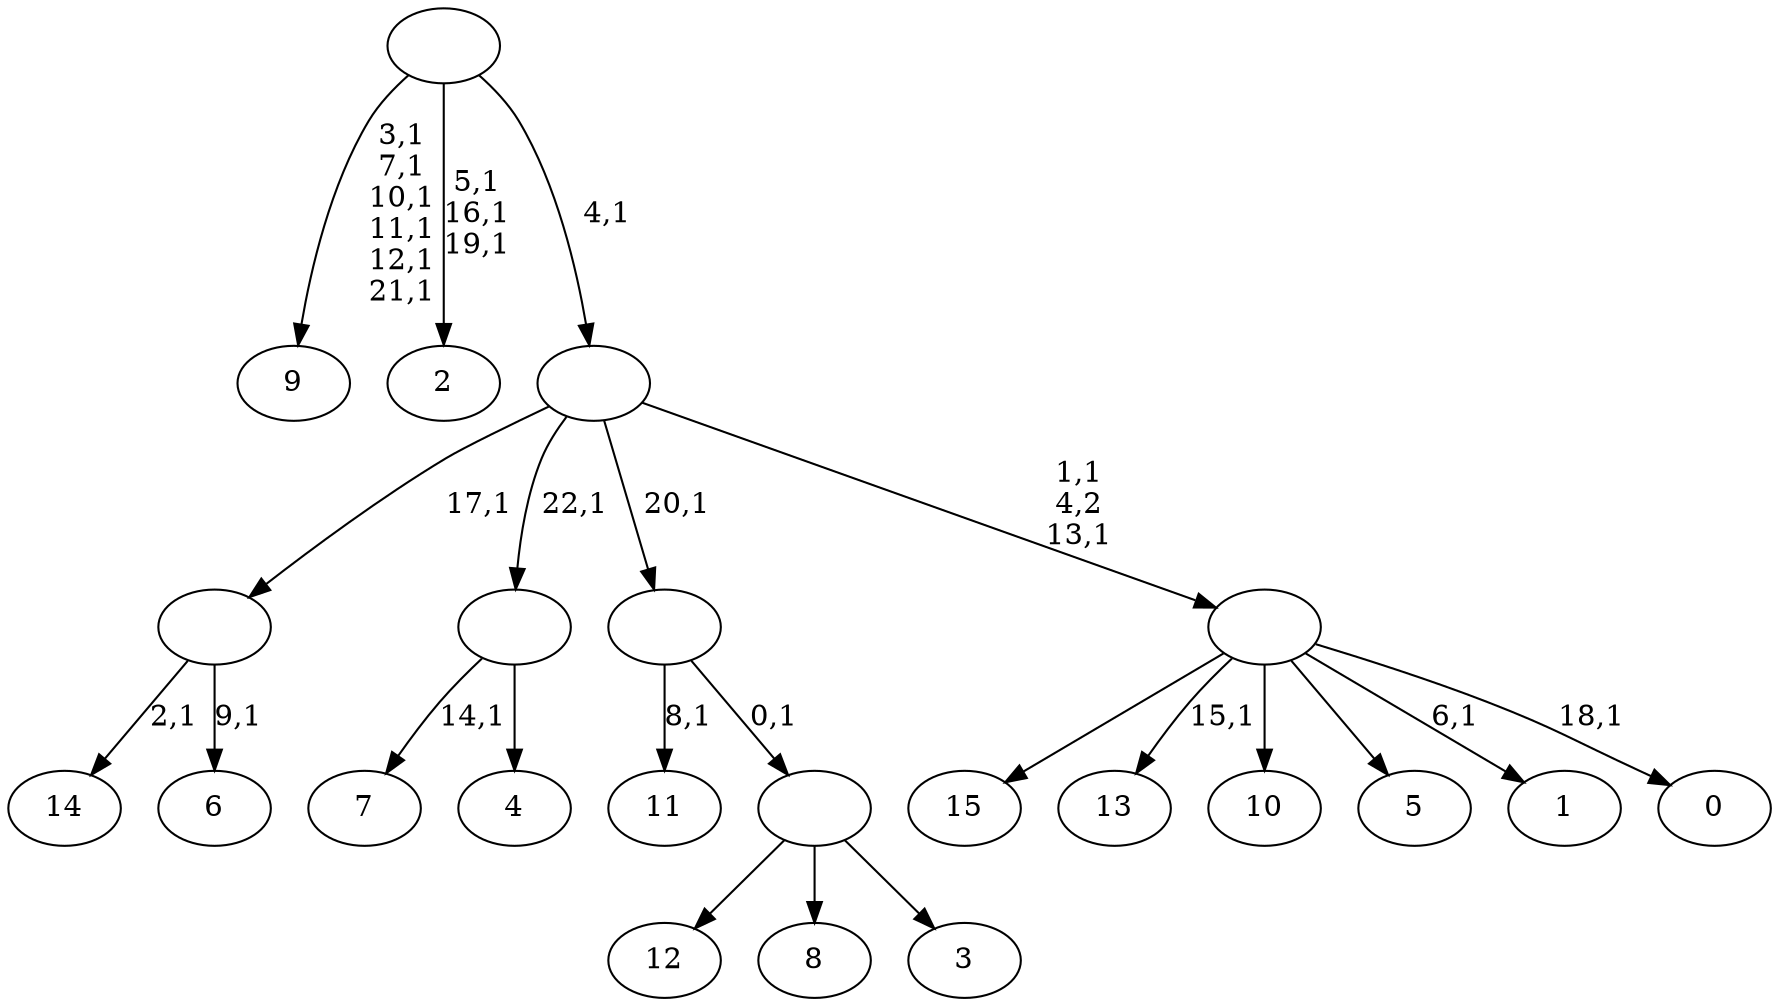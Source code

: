 digraph T {
	39 [label="15"]
	38 [label="14"]
	36 [label="13"]
	34 [label="12"]
	33 [label="11"]
	31 [label="10"]
	30 [label="9"]
	23 [label="8"]
	22 [label="7"]
	20 [label="6"]
	18 [label=""]
	17 [label="5"]
	16 [label="4"]
	15 [label=""]
	14 [label="3"]
	13 [label=""]
	12 [label=""]
	11 [label="2"]
	7 [label="1"]
	5 [label="0"]
	3 [label=""]
	1 [label=""]
	0 [label=""]
	18 -> 20 [label="9,1"]
	18 -> 38 [label="2,1"]
	15 -> 22 [label="14,1"]
	15 -> 16 [label=""]
	13 -> 34 [label=""]
	13 -> 23 [label=""]
	13 -> 14 [label=""]
	12 -> 33 [label="8,1"]
	12 -> 13 [label="0,1"]
	3 -> 5 [label="18,1"]
	3 -> 7 [label="6,1"]
	3 -> 36 [label="15,1"]
	3 -> 39 [label=""]
	3 -> 31 [label=""]
	3 -> 17 [label=""]
	1 -> 3 [label="1,1\n4,2\n13,1"]
	1 -> 18 [label="17,1"]
	1 -> 15 [label="22,1"]
	1 -> 12 [label="20,1"]
	0 -> 11 [label="5,1\n16,1\n19,1"]
	0 -> 30 [label="3,1\n7,1\n10,1\n11,1\n12,1\n21,1"]
	0 -> 1 [label="4,1"]
}
